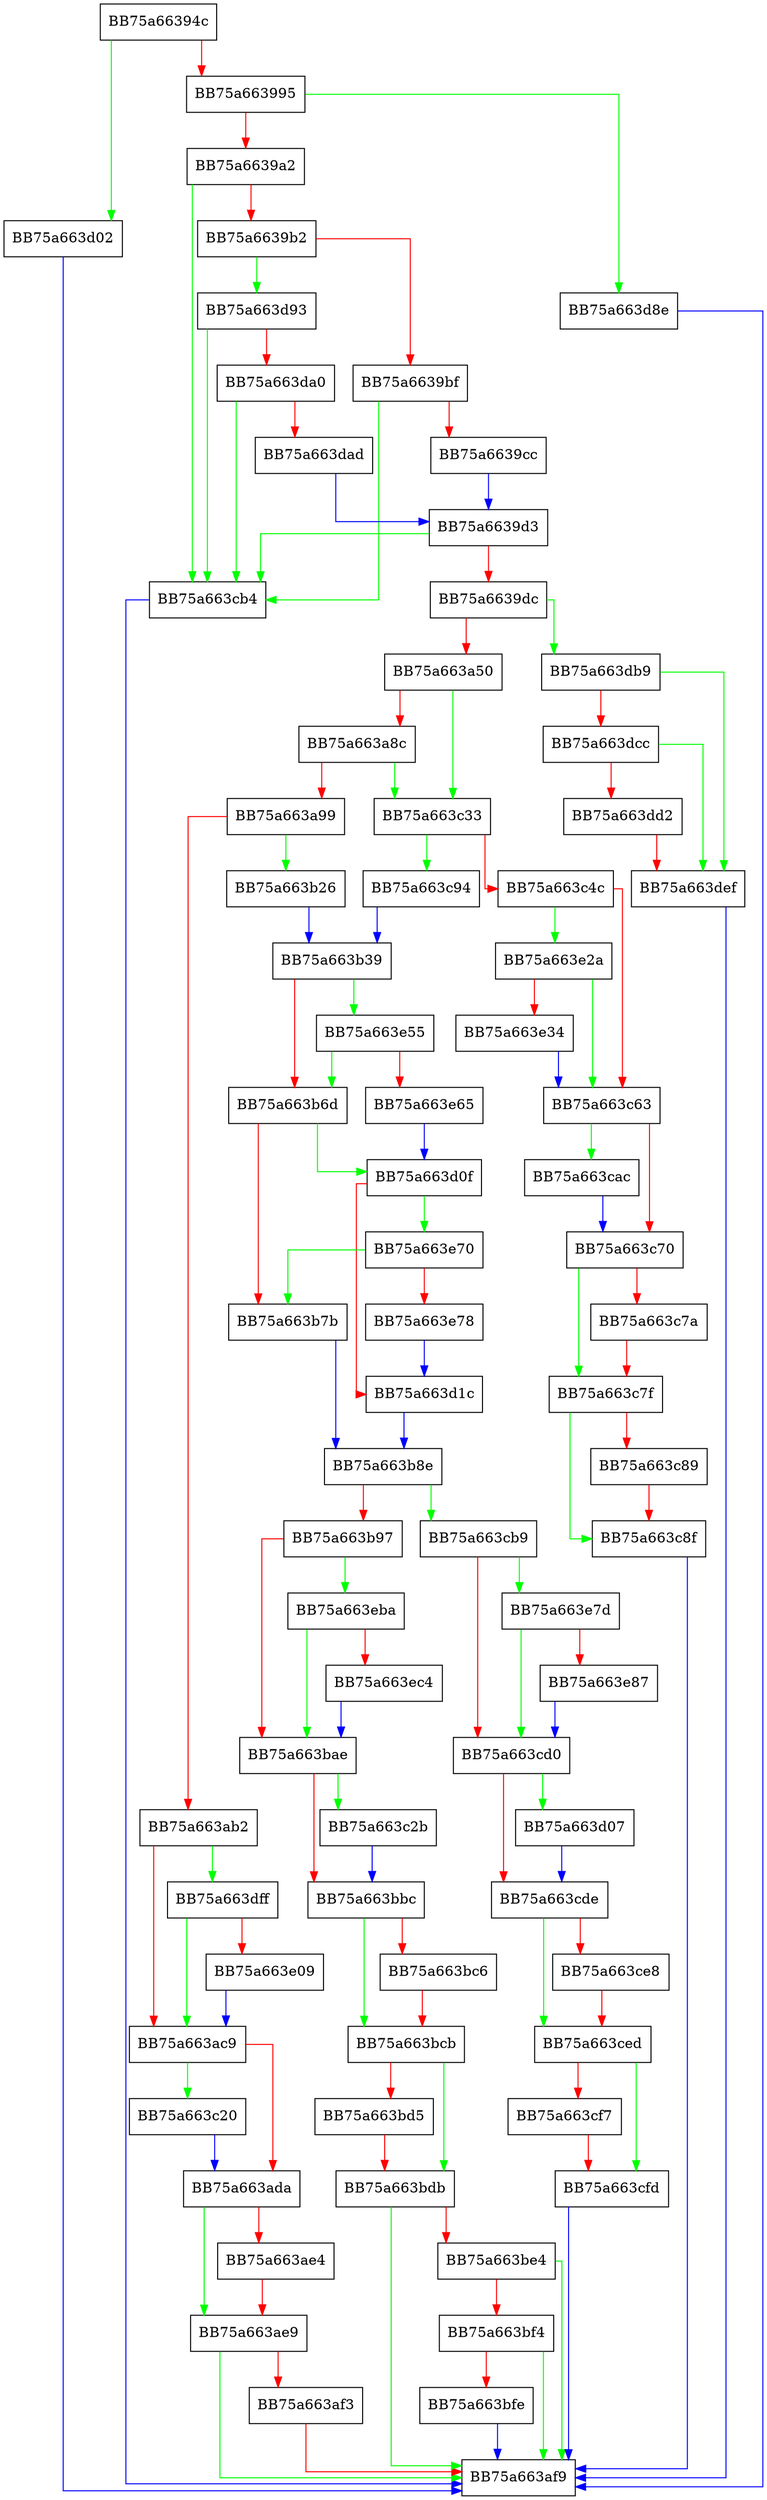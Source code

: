 digraph AddUntrustedToMoac {
  node [shape="box"];
  graph [splines=ortho];
  BB75a66394c -> BB75a663d02 [color="green"];
  BB75a66394c -> BB75a663995 [color="red"];
  BB75a663995 -> BB75a663d8e [color="green"];
  BB75a663995 -> BB75a6639a2 [color="red"];
  BB75a6639a2 -> BB75a663cb4 [color="green"];
  BB75a6639a2 -> BB75a6639b2 [color="red"];
  BB75a6639b2 -> BB75a663d93 [color="green"];
  BB75a6639b2 -> BB75a6639bf [color="red"];
  BB75a6639bf -> BB75a663cb4 [color="green"];
  BB75a6639bf -> BB75a6639cc [color="red"];
  BB75a6639cc -> BB75a6639d3 [color="blue"];
  BB75a6639d3 -> BB75a663cb4 [color="green"];
  BB75a6639d3 -> BB75a6639dc [color="red"];
  BB75a6639dc -> BB75a663db9 [color="green"];
  BB75a6639dc -> BB75a663a50 [color="red"];
  BB75a663a50 -> BB75a663c33 [color="green"];
  BB75a663a50 -> BB75a663a8c [color="red"];
  BB75a663a8c -> BB75a663c33 [color="green"];
  BB75a663a8c -> BB75a663a99 [color="red"];
  BB75a663a99 -> BB75a663b26 [color="green"];
  BB75a663a99 -> BB75a663ab2 [color="red"];
  BB75a663ab2 -> BB75a663dff [color="green"];
  BB75a663ab2 -> BB75a663ac9 [color="red"];
  BB75a663ac9 -> BB75a663c20 [color="green"];
  BB75a663ac9 -> BB75a663ada [color="red"];
  BB75a663ada -> BB75a663ae9 [color="green"];
  BB75a663ada -> BB75a663ae4 [color="red"];
  BB75a663ae4 -> BB75a663ae9 [color="red"];
  BB75a663ae9 -> BB75a663af9 [color="green"];
  BB75a663ae9 -> BB75a663af3 [color="red"];
  BB75a663af3 -> BB75a663af9 [color="red"];
  BB75a663b26 -> BB75a663b39 [color="blue"];
  BB75a663b39 -> BB75a663e55 [color="green"];
  BB75a663b39 -> BB75a663b6d [color="red"];
  BB75a663b6d -> BB75a663d0f [color="green"];
  BB75a663b6d -> BB75a663b7b [color="red"];
  BB75a663b7b -> BB75a663b8e [color="blue"];
  BB75a663b8e -> BB75a663cb9 [color="green"];
  BB75a663b8e -> BB75a663b97 [color="red"];
  BB75a663b97 -> BB75a663eba [color="green"];
  BB75a663b97 -> BB75a663bae [color="red"];
  BB75a663bae -> BB75a663c2b [color="green"];
  BB75a663bae -> BB75a663bbc [color="red"];
  BB75a663bbc -> BB75a663bcb [color="green"];
  BB75a663bbc -> BB75a663bc6 [color="red"];
  BB75a663bc6 -> BB75a663bcb [color="red"];
  BB75a663bcb -> BB75a663bdb [color="green"];
  BB75a663bcb -> BB75a663bd5 [color="red"];
  BB75a663bd5 -> BB75a663bdb [color="red"];
  BB75a663bdb -> BB75a663af9 [color="green"];
  BB75a663bdb -> BB75a663be4 [color="red"];
  BB75a663be4 -> BB75a663af9 [color="green"];
  BB75a663be4 -> BB75a663bf4 [color="red"];
  BB75a663bf4 -> BB75a663af9 [color="green"];
  BB75a663bf4 -> BB75a663bfe [color="red"];
  BB75a663bfe -> BB75a663af9 [color="blue"];
  BB75a663c20 -> BB75a663ada [color="blue"];
  BB75a663c2b -> BB75a663bbc [color="blue"];
  BB75a663c33 -> BB75a663c94 [color="green"];
  BB75a663c33 -> BB75a663c4c [color="red"];
  BB75a663c4c -> BB75a663e2a [color="green"];
  BB75a663c4c -> BB75a663c63 [color="red"];
  BB75a663c63 -> BB75a663cac [color="green"];
  BB75a663c63 -> BB75a663c70 [color="red"];
  BB75a663c70 -> BB75a663c7f [color="green"];
  BB75a663c70 -> BB75a663c7a [color="red"];
  BB75a663c7a -> BB75a663c7f [color="red"];
  BB75a663c7f -> BB75a663c8f [color="green"];
  BB75a663c7f -> BB75a663c89 [color="red"];
  BB75a663c89 -> BB75a663c8f [color="red"];
  BB75a663c8f -> BB75a663af9 [color="blue"];
  BB75a663c94 -> BB75a663b39 [color="blue"];
  BB75a663cac -> BB75a663c70 [color="blue"];
  BB75a663cb4 -> BB75a663af9 [color="blue"];
  BB75a663cb9 -> BB75a663e7d [color="green"];
  BB75a663cb9 -> BB75a663cd0 [color="red"];
  BB75a663cd0 -> BB75a663d07 [color="green"];
  BB75a663cd0 -> BB75a663cde [color="red"];
  BB75a663cde -> BB75a663ced [color="green"];
  BB75a663cde -> BB75a663ce8 [color="red"];
  BB75a663ce8 -> BB75a663ced [color="red"];
  BB75a663ced -> BB75a663cfd [color="green"];
  BB75a663ced -> BB75a663cf7 [color="red"];
  BB75a663cf7 -> BB75a663cfd [color="red"];
  BB75a663cfd -> BB75a663af9 [color="blue"];
  BB75a663d02 -> BB75a663af9 [color="blue"];
  BB75a663d07 -> BB75a663cde [color="blue"];
  BB75a663d0f -> BB75a663e70 [color="green"];
  BB75a663d0f -> BB75a663d1c [color="red"];
  BB75a663d1c -> BB75a663b8e [color="blue"];
  BB75a663d8e -> BB75a663af9 [color="blue"];
  BB75a663d93 -> BB75a663cb4 [color="green"];
  BB75a663d93 -> BB75a663da0 [color="red"];
  BB75a663da0 -> BB75a663cb4 [color="green"];
  BB75a663da0 -> BB75a663dad [color="red"];
  BB75a663dad -> BB75a6639d3 [color="blue"];
  BB75a663db9 -> BB75a663def [color="green"];
  BB75a663db9 -> BB75a663dcc [color="red"];
  BB75a663dcc -> BB75a663def [color="green"];
  BB75a663dcc -> BB75a663dd2 [color="red"];
  BB75a663dd2 -> BB75a663def [color="red"];
  BB75a663def -> BB75a663af9 [color="blue"];
  BB75a663dff -> BB75a663ac9 [color="green"];
  BB75a663dff -> BB75a663e09 [color="red"];
  BB75a663e09 -> BB75a663ac9 [color="blue"];
  BB75a663e2a -> BB75a663c63 [color="green"];
  BB75a663e2a -> BB75a663e34 [color="red"];
  BB75a663e34 -> BB75a663c63 [color="blue"];
  BB75a663e55 -> BB75a663b6d [color="green"];
  BB75a663e55 -> BB75a663e65 [color="red"];
  BB75a663e65 -> BB75a663d0f [color="blue"];
  BB75a663e70 -> BB75a663b7b [color="green"];
  BB75a663e70 -> BB75a663e78 [color="red"];
  BB75a663e78 -> BB75a663d1c [color="blue"];
  BB75a663e7d -> BB75a663cd0 [color="green"];
  BB75a663e7d -> BB75a663e87 [color="red"];
  BB75a663e87 -> BB75a663cd0 [color="blue"];
  BB75a663eba -> BB75a663bae [color="green"];
  BB75a663eba -> BB75a663ec4 [color="red"];
  BB75a663ec4 -> BB75a663bae [color="blue"];
}